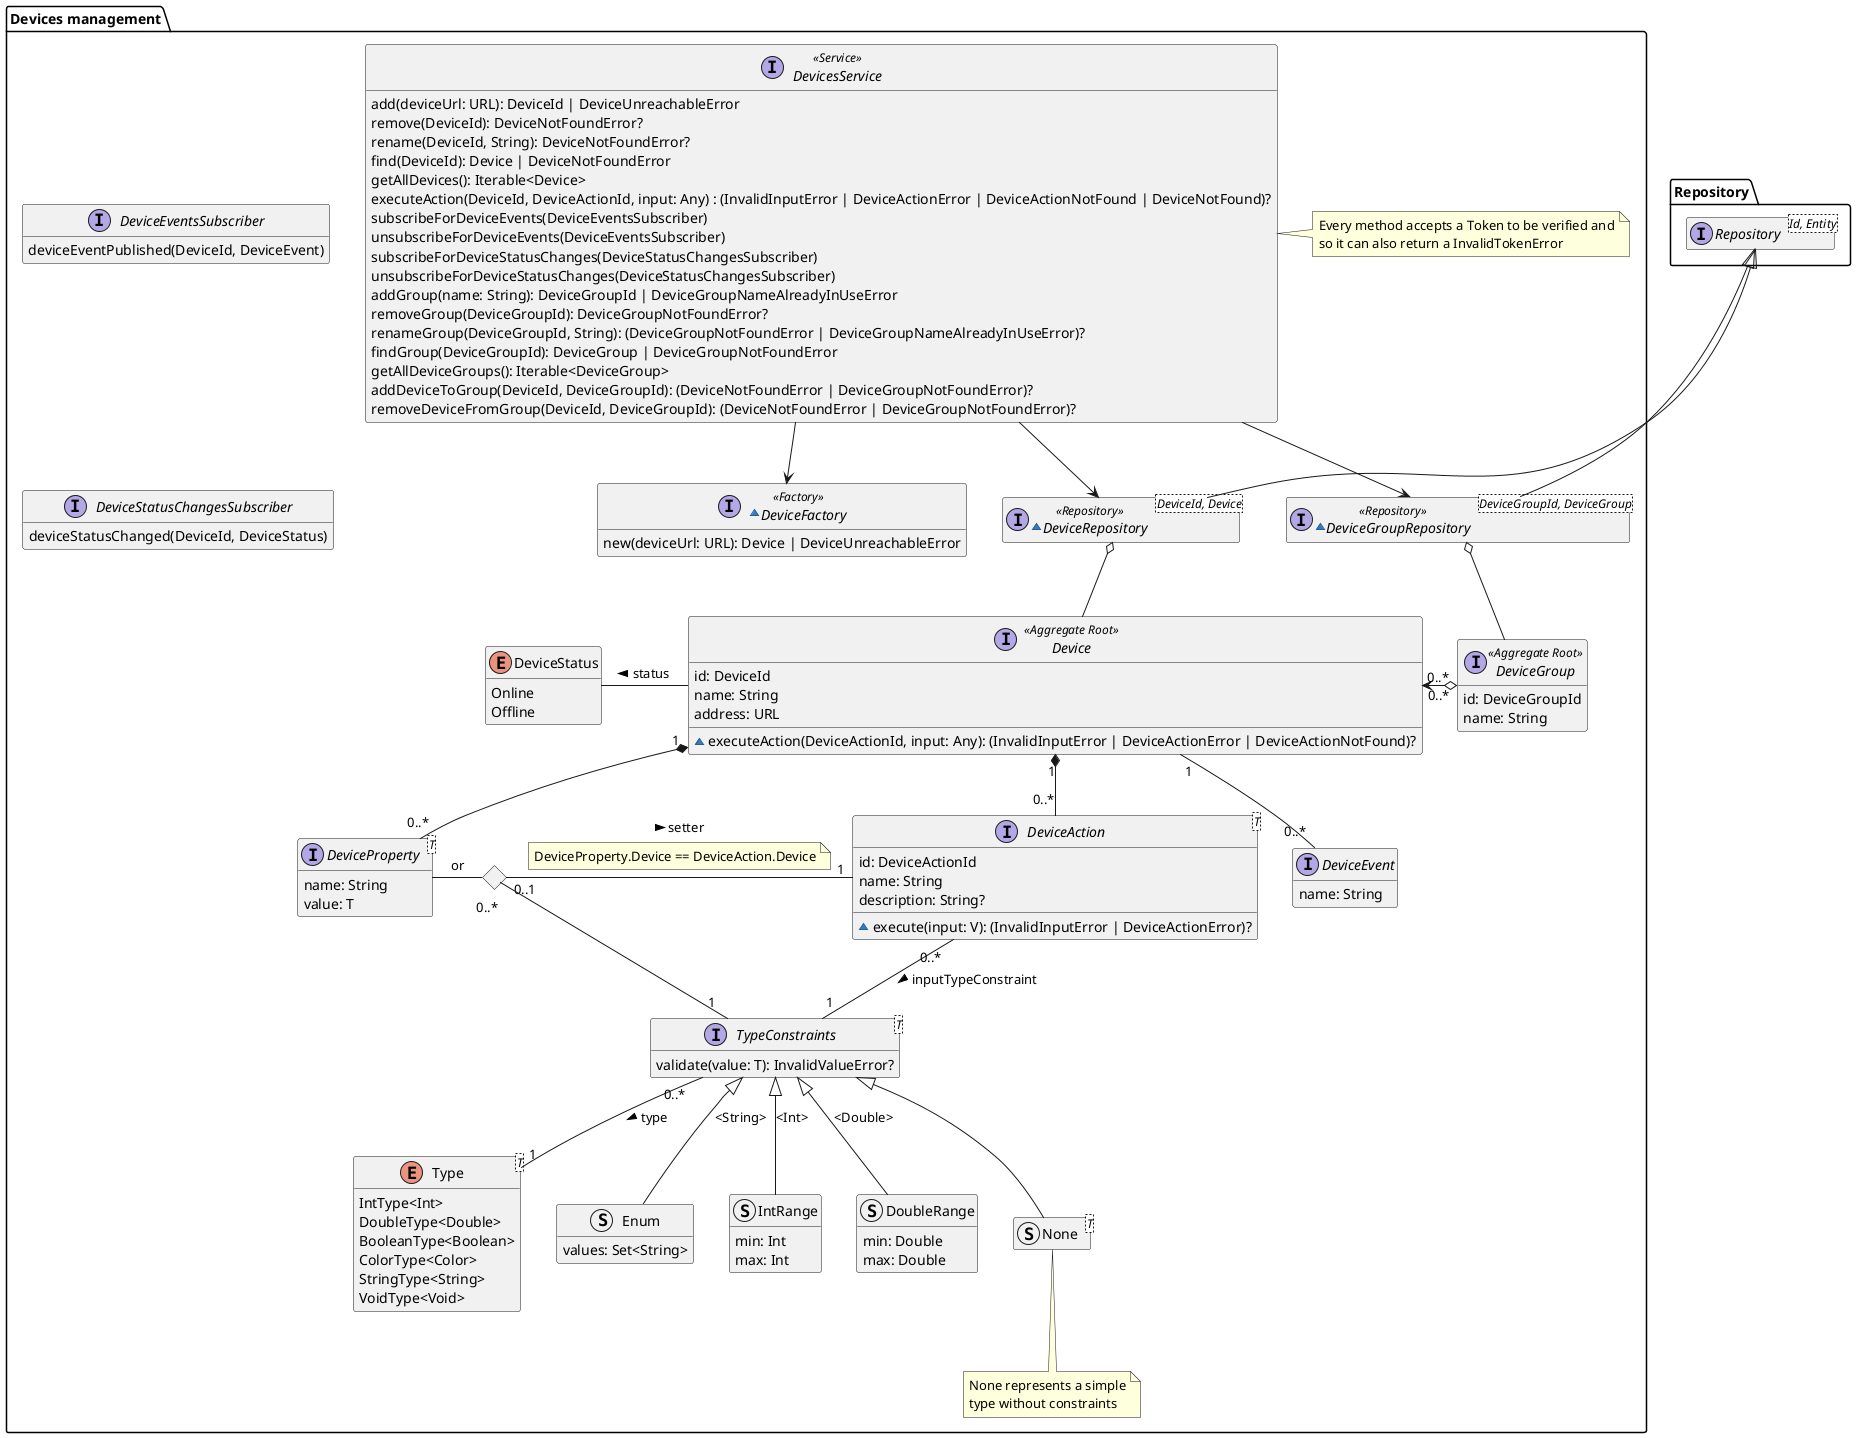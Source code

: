 @startuml devices-management-domain-model

hide empty members
package Repository{
    interface Repository<Id, Entity>
}

package "Devices management" {

    interface Device <<Aggregate Root>> {
        id: DeviceId
        name: String
        address: URL
        ~ executeAction(DeviceActionId, input: Any): (InvalidInputError | DeviceActionError | DeviceActionNotFound)?
    }

    enum DeviceStatus {
        Online
        Offline
    }

    interface DeviceGroup <<Aggregate Root>> {
        id: DeviceGroupId
        name: String
    }

    enum Type<T> {
        IntType<Int>
        DoubleType<Double>
        BooleanType<Boolean>
        ColorType<Color>
        StringType<String>
        VoidType<Void>
    }

    interface TypeConstraints<T> {
        validate(value: T): InvalidValueError?
    }

    struct Enum {
        values: Set<String>
    }

    struct IntRange {
        min: Int
        max: Int
    }

    struct DoubleRange {
        min: Double
        max: Double
    }

    struct None<T>
    note bottom of None
        None represents a simple
        type without constraints
    end note


    interface DeviceProperty<T> {
        name: String
        value: T
    }

    interface DeviceAction<T> {
        id: DeviceActionId
        name: String
        description: String?
        ~ execute(input: V): (InvalidInputError | DeviceActionError)?
    }

    interface DeviceEvent {
        name: String
    }

    ~interface DeviceRepository<DeviceId, Device> <<Repository>> {
    }
    ~interface DeviceGroupRepository<DeviceGroupId, DeviceGroup> <<Repository>> {
    }

    interface DeviceEventsSubscriber {
        deviceEventPublished(DeviceId, DeviceEvent)
    }

    interface DeviceStatusChangesSubscriber {
        deviceStatusChanged(DeviceId, DeviceStatus)
    }

    interface DevicesService <<Service>> {
        add(deviceUrl: URL): DeviceId | DeviceUnreachableError
        remove(DeviceId): DeviceNotFoundError?
        rename(DeviceId, String): DeviceNotFoundError?
        find(DeviceId): Device | DeviceNotFoundError
        getAllDevices(): Iterable<Device>
        executeAction(DeviceId, DeviceActionId, input: Any) : (InvalidInputError | DeviceActionError | DeviceActionNotFound | DeviceNotFound)?
        subscribeForDeviceEvents(DeviceEventsSubscriber)
        unsubscribeForDeviceEvents(DeviceEventsSubscriber)
        subscribeForDeviceStatusChanges(DeviceStatusChangesSubscriber)
        unsubscribeForDeviceStatusChanges(DeviceStatusChangesSubscriber)
        addGroup(name: String): DeviceGroupId | DeviceGroupNameAlreadyInUseError
        removeGroup(DeviceGroupId): DeviceGroupNotFoundError?
        renameGroup(DeviceGroupId, String): (DeviceGroupNotFoundError | DeviceGroupNameAlreadyInUseError)?
        findGroup(DeviceGroupId): DeviceGroup | DeviceGroupNotFoundError
        getAllDeviceGroups(): Iterable<DeviceGroup>
        addDeviceToGroup(DeviceId, DeviceGroupId): (DeviceNotFoundError | DeviceGroupNotFoundError)?
        removeDeviceFromGroup(DeviceId, DeviceGroupId): (DeviceNotFoundError | DeviceGroupNotFoundError)?
    }

    note right of DevicesService
        Every method accepts a Token to be verified and
        so it can also return a InvalidTokenError
    end note

    ~interface DeviceFactory <<Factory>> {
        new(deviceUrl: URL): Device | DeviceUnreachableError
    }


    Device -l- DeviceStatus : "status >"
    Device "0..*"  <-r-o "0..*" DeviceGroup
    TypeConstraints "0..*" -- "1" Type : "type >"
    Enum -u-|> TypeConstraints : "<String>"
    IntRange -u-|> TypeConstraints : "<Int>"
    DoubleRange -u-|> TypeConstraints : "<Double>"
    None -u-|> TypeConstraints
    DeviceAction "0..*" -- "1" TypeConstraints : "inputTypeConstraint >"
    Device "1" *-- "0..*" DeviceProperty
    Device "1" *-- "0..*" DeviceAction
    <> Diamond
    DeviceProperty -r- Diamond : "or"
    Diamond "0..1" -r- "1" DeviceAction : "setter >"
    note on link
        DeviceProperty.Device == DeviceAction.Device
    end note
    Diamond "0..*" -- "1" TypeConstraints
    Device "1" -- "0..*" DeviceEvent
    DeviceGroupRepository -u-|> Repository.Repository
    DeviceGroupRepository o-- DeviceGroup
    DeviceRepository -u-|> Repository.Repository
    DeviceRepository o-- Device
    DevicesService --> DeviceRepository
    DevicesService --> DeviceGroupRepository
    DevicesService --> DeviceFactory
    DeviceEventsSubscriber -[hidden]- DeviceStatusChangesSubscriber
}

@enduml

